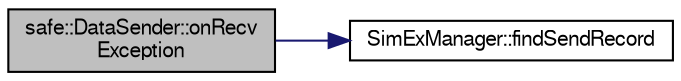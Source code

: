 digraph "safe::DataSender::onRecvException"
{
  bgcolor="transparent";
  edge [fontname="FreeSans",fontsize="10",labelfontname="FreeSans",labelfontsize="10"];
  node [fontname="FreeSans",fontsize="10",shape=record];
  rankdir="LR";
  Node1 [label="safe::DataSender::onRecv\lException",height=0.2,width=0.4,color="black", fillcolor="grey75", style="filled" fontcolor="black"];
  Node1 -> Node2 [color="midnightblue",fontsize="10",style="solid",fontname="FreeSans"];
  Node2 [label="SimExManager::findSendRecord",height=0.2,width=0.4,color="black",URL="$classSimExManager.html#a86b371a87e340d9dc5882bcf7d81f2cc"];
}
